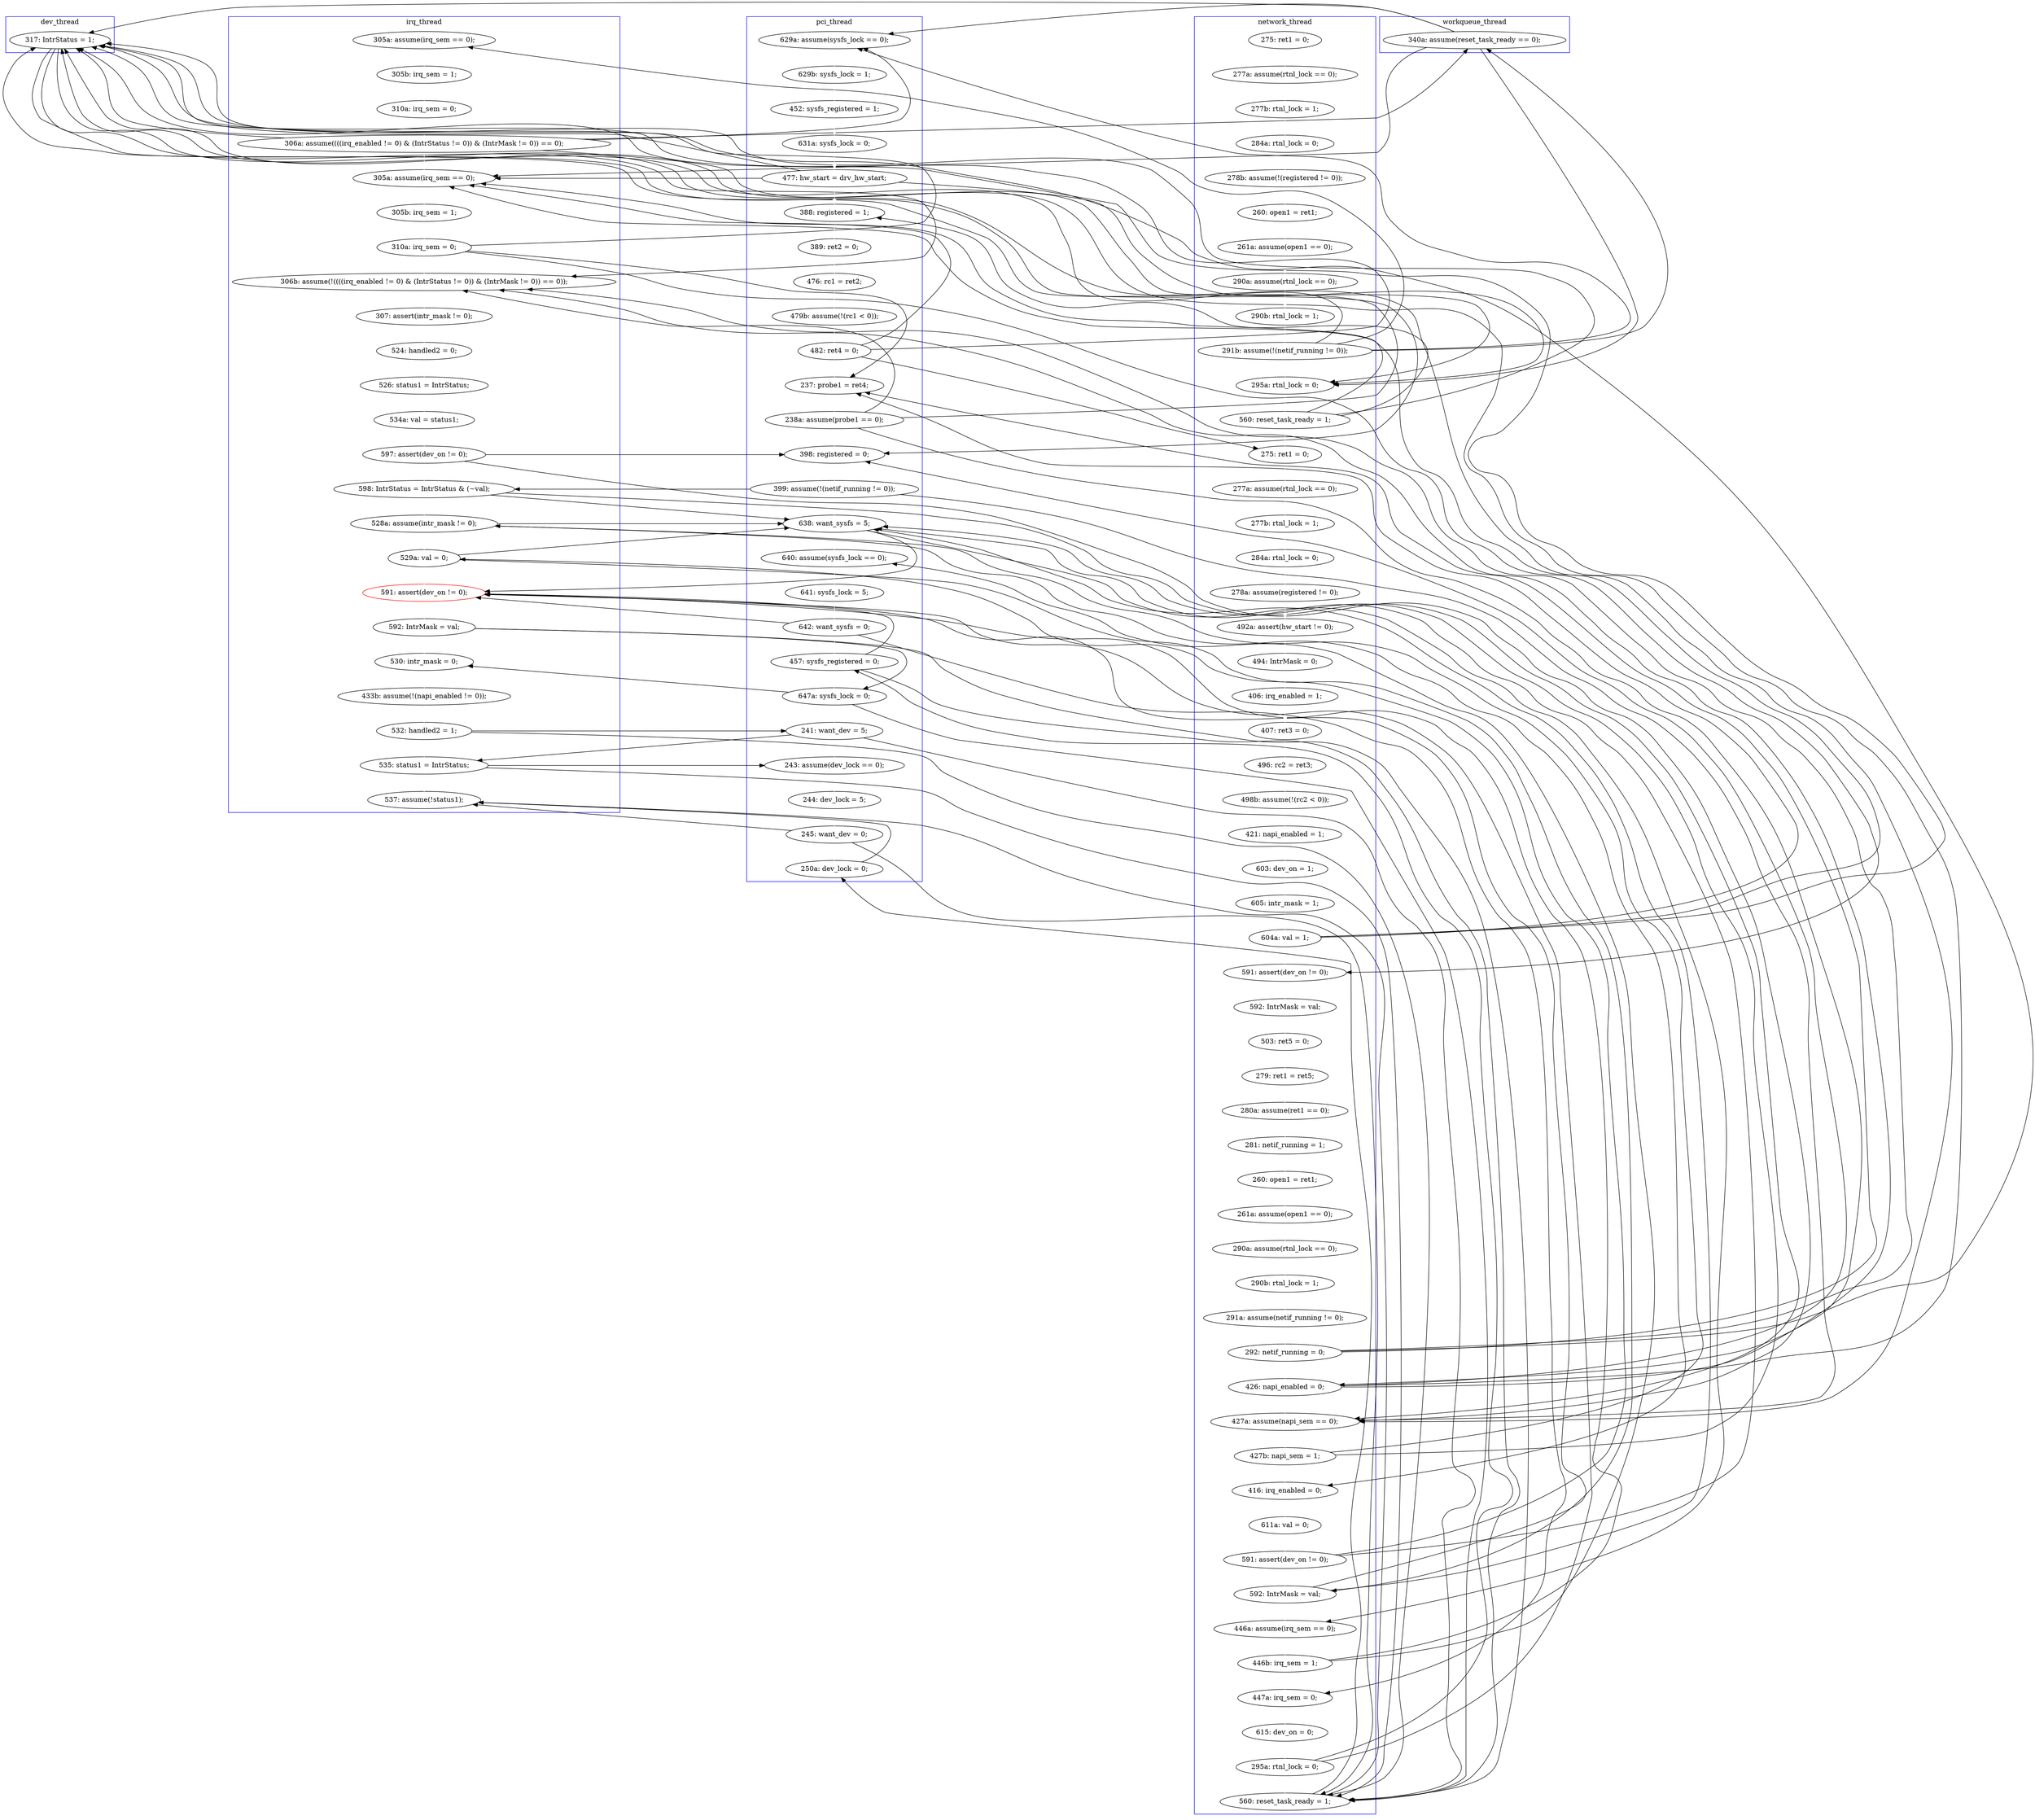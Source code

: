 digraph Counterexample {
	29 -> 31 [color = white, style = solid]
	165 -> 170 [color = black, style = solid, constraint = false]
	61 -> 132 [color = black, style = solid, constraint = false]
	188 -> 190 [color = white, style = solid]
	46 -> 61 [color = black, style = solid, constraint = false]
	169 -> 172 [color = black, style = solid, constraint = false]
	51 -> 53 [color = white, style = solid]
	131 -> 132 [color = black, style = solid, constraint = false]
	187 -> 191 [color = white, style = solid]
	40 -> 43 [color = white, style = solid]
	99 -> 101 [color = black, style = solid, constraint = false]
	243 -> 246 [color = white, style = solid]
	261 -> 262 [color = white, style = solid]
	122 -> 125 [color = white, style = solid]
	134 -> 170 [color = black, style = solid, constraint = false]
	150 -> 153 [color = white, style = solid]
	133 -> 134 [color = white, style = solid]
	78 -> 93 [color = white, style = solid]
	68 -> 69 [color = white, style = solid]
	187 -> 188 [color = black, style = solid, constraint = false]
	211 -> 223 [color = black, style = solid, constraint = false]
	228 -> 242 [color = black, style = solid, constraint = false]
	134 -> 137 [color = black, style = solid, constraint = false]
	231 -> 235 [color = white, style = solid]
	179 -> 181 [color = white, style = solid]
	61 -> 68 [color = black, style = solid, constraint = false]
	199 -> 201 [color = black, style = solid, constraint = false]
	148 -> 149 [color = white, style = solid]
	160 -> 169 [color = white, style = solid]
	61 -> 170 [color = black, style = solid, constraint = false]
	88 -> 132 [color = black, style = solid, constraint = false]
	26 -> 27 [color = white, style = solid]
	53 -> 61 [color = black, style = solid, constraint = false]
	223 -> 242 [color = black, style = solid, constraint = false]
	98 -> 99 [color = white, style = solid]
	53 -> 132 [color = white, style = solid]
	255 -> 260 [color = white, style = solid]
	157 -> 159 [color = white, style = solid]
	207 -> 223 [color = black, style = solid, constraint = false]
	118 -> 119 [color = white, style = solid]
	239 -> 264 [color = black, style = solid, constraint = false]
	79 -> 88 [color = white, style = solid]
	138 -> 142 [color = white, style = solid]
	251 -> 253 [color = white, style = solid]
	160 -> 172 [color = black, style = solid, constraint = false]
	78 -> 132 [color = black, style = solid, constraint = false]
	46 -> 170 [color = black, style = solid, constraint = false]
	258 -> 260 [color = black, style = solid, constraint = false]
	37 -> 40 [color = white, style = solid]
	94 -> 95 [color = white, style = solid]
	169 -> 170 [color = black, style = solid, constraint = false]
	208 -> 223 [color = black, style = solid, constraint = false]
	244 -> 246 [color = black, style = solid, constraint = false]
	228 -> 229 [color = black, style = solid, constraint = false]
	88 -> 101 [color = white, style = solid]
	253 -> 255 [color = black, style = solid, constraint = false]
	265 -> 281 [color = black, style = solid, constraint = false]
	101 -> 102 [color = white, style = solid]
	53 -> 79 [color = black, style = solid, constraint = false]
	225 -> 226 [color = black, style = solid, constraint = false]
	195 -> 201 [color = white, style = solid]
	112 -> 117 [color = white, style = solid]
	117 -> 118 [color = white, style = solid]
	53 -> 68 [color = black, style = solid, constraint = false]
	149 -> 150 [color = white, style = solid]
	165 -> 188 [color = white, style = solid]
	224 -> 225 [color = white, style = solid]
	106 -> 111 [color = white, style = solid]
	244 -> 255 [color = white, style = solid]
	255 -> 258 [color = black, style = solid, constraint = false]
	119 -> 122 [color = white, style = solid]
	160 -> 170 [color = black, style = solid, constraint = false]
	99 -> 132 [color = black, style = solid, constraint = false]
	258 -> 281 [color = white, style = solid]
	76 -> 78 [color = white, style = solid]
	235 -> 239 [color = black, style = solid, constraint = false]
	165 -> 172 [color = black, style = solid, constraint = false]
	201 -> 205 [color = white, style = solid]
	239 -> 242 [color = black, style = solid, constraint = false]
	88 -> 170 [color = black, style = solid, constraint = false]
	225 -> 242 [color = black, style = solid, constraint = false]
	242 -> 243 [color = white, style = solid]
	46 -> 68 [color = black, style = solid, constraint = false]
	99 -> 170 [color = black, style = solid, constraint = false]
	153 -> 156 [color = white, style = solid]
	262 -> 264 [color = black, style = solid, constraint = false]
	95 -> 98 [color = white, style = solid]
	78 -> 170 [color = black, style = solid, constraint = false]
	228 -> 239 [color = white, style = solid]
	187 -> 194 [color = black, style = solid, constraint = false]
	170 -> 172 [color = black, style = solid, constraint = false]
	190 -> 194 [color = black, style = solid, constraint = false]
	262 -> 281 [color = black, style = solid, constraint = false]
	46 -> 79 [color = white, style = solid]
	199 -> 223 [color = black, style = solid, constraint = false]
	111 -> 112 [color = white, style = solid]
	258 -> 264 [color = black, style = solid, constraint = false]
	253 -> 264 [color = black, style = solid, constraint = false]
	99 -> 162 [color = white, style = solid]
	172 -> 173 [color = white, style = solid]
	159 -> 160 [color = white, style = solid]
	178 -> 179 [color = white, style = solid]
	50 -> 51 [color = white, style = solid]
	103 -> 104 [color = white, style = solid]
	46 -> 49 [color = black, style = solid, constraint = false]
	74 -> 76 [color = white, style = solid]
	28 -> 29 [color = white, style = solid]
	53 -> 170 [color = black, style = solid, constraint = false]
	131 -> 170 [color = black, style = solid, constraint = false]
	181 -> 187 [color = white, style = solid]
	260 -> 261 [color = white, style = solid]
	43 -> 44 [color = white, style = solid]
	229 -> 231 [color = white, style = solid]
	255 -> 264 [color = black, style = solid, constraint = false]
	131 -> 162 [color = black, style = solid, constraint = false]
	235 -> 264 [color = white, style = solid]
	93 -> 94 [color = white, style = solid]
	27 -> 28 [color = white, style = solid]
	130 -> 131 [color = white, style = solid]
	173 -> 178 [color = white, style = solid]
	264 -> 281 [color = black, style = solid, constraint = false]
	205 -> 207 [color = white, style = solid]
	69 -> 74 [color = white, style = solid]
	208 -> 211 [color = black, style = solid, constraint = false]
	195 -> 223 [color = black, style = solid, constraint = false]
	88 -> 93 [color = black, style = solid, constraint = false]
	61 -> 79 [color = black, style = solid, constraint = false]
	125 -> 129 [color = white, style = solid]
	194 -> 195 [color = white, style = solid]
	264 -> 265 [color = black, style = solid, constraint = false]
	223 -> 224 [color = black, style = solid, constraint = false]
	156 -> 157 [color = white, style = solid]
	235 -> 242 [color = black, style = solid, constraint = false]
	243 -> 264 [color = black, style = solid, constraint = false]
	191 -> 194 [color = black, style = solid, constraint = false]
	134 -> 172 [color = white, style = solid]
	211 -> 242 [color = black, style = solid, constraint = false]
	199 -> 208 [color = white, style = solid]
	169 -> 194 [color = white, style = solid]
	132 -> 133 [color = white, style = solid]
	208 -> 242 [color = white, style = solid]
	137 -> 138 [color = white, style = solid]
	142 -> 145 [color = white, style = solid]
	225 -> 229 [color = white, style = solid]
	160 -> 162 [color = black, style = solid, constraint = false]
	169 -> 188 [color = black, style = solid, constraint = false]
	190 -> 223 [color = white, style = solid]
	78 -> 79 [color = black, style = solid, constraint = false]
	239 -> 244 [color = white, style = solid]
	195 -> 199 [color = black, style = solid, constraint = false]
	170 -> 188 [color = black, style = solid, constraint = false]
	145 -> 148 [color = white, style = solid]
	162 -> 165 [color = white, style = solid]
	31 -> 37 [color = white, style = solid]
	104 -> 106 [color = white, style = solid]
	223 -> 226 [color = white, style = solid]
	129 -> 130 [color = white, style = solid]
	207 -> 211 [color = white, style = solid]
	165 -> 169 [color = black, style = solid, constraint = false]
	244 -> 264 [color = black, style = solid, constraint = false]
	190 -> 191 [color = black, style = solid, constraint = false]
	191 -> 223 [color = black, style = solid, constraint = false]
	246 -> 251 [color = white, style = solid]
	102 -> 103 [color = white, style = solid]
	44 -> 46 [color = white, style = solid]
	253 -> 258 [color = white, style = solid]
	191 -> 199 [color = white, style = solid]
	207 -> 208 [color = black, style = solid, constraint = false]
	131 -> 137 [color = white, style = solid]
	262 -> 265 [color = white, style = solid]
	226 -> 227 [color = white, style = solid]
	227 -> 228 [color = white, style = solid]
	211 -> 224 [color = white, style = solid]
	134 -> 162 [color = black, style = solid, constraint = false]
	243 -> 244 [color = black, style = solid, constraint = false]
	170 -> 194 [color = black, style = solid, constraint = false]
	49 -> 50 [color = white, style = solid]
	subgraph cluster7 {
		label = dev_thread
		color = blue
		170  [label = "317: IntrStatus = 1;"]
	}
	subgraph cluster5 {
		label = workqueue_thread
		color = blue
		61  [label = "340a: assume(reset_task_ready == 0);"]
	}
	subgraph cluster2 {
		label = network_thread
		color = blue
		118  [label = "407: ret3 = 0;"]
		112  [label = "494: IntrMask = 0;"]
		29  [label = "284a: rtnl_lock = 0;"]
		111  [label = "492a: assert(hw_start != 0);"]
		201  [label = "416: irq_enabled = 0;"]
		40  [label = "261a: assume(open1 == 0);"]
		106  [label = "278a: assume(registered != 0);"]
		131  [label = "604a: val = 1;"]
		264  [label = "560: reset_task_ready = 1;"]
		157  [label = "290b: rtnl_lock = 1;"]
		104  [label = "284a: rtnl_lock = 0;"]
		28  [label = "277b: rtnl_lock = 1;"]
		224  [label = "446a: assume(irq_sem == 0);"]
		130  [label = "605: intr_mask = 1;"]
		231  [label = "615: dev_on = 0;"]
		101  [label = "275: ret1 = 0;"]
		103  [label = "277b: rtnl_lock = 1;"]
		149  [label = "281: netif_running = 1;"]
		145  [label = "279: ret1 = ret5;"]
		211  [label = "592: IntrMask = val;"]
		129  [label = "603: dev_on = 1;"]
		235  [label = "295a: rtnl_lock = 0;"]
		159  [label = "291a: assume(netif_running != 0);"]
		148  [label = "280a: assume(ret1 == 0);"]
		102  [label = "277a: assume(rtnl_lock == 0);"]
		205  [label = "611a: val = 0;"]
		43  [label = "290a: assume(rtnl_lock == 0);"]
		37  [label = "260: open1 = ret1;"]
		169  [label = "426: napi_enabled = 0;"]
		79  [label = "295a: rtnl_lock = 0;"]
		122  [label = "498b: assume(!(rc2 < 0));"]
		117  [label = "406: irq_enabled = 1;"]
		138  [label = "592: IntrMask = val;"]
		207  [label = "591: assert(dev_on != 0);"]
		142  [label = "503: ret5 = 0;"]
		119  [label = "496: rc2 = ret3;"]
		137  [label = "591: assert(dev_on != 0);"]
		153  [label = "261a: assume(open1 == 0);"]
		195  [label = "427b: napi_sem = 1;"]
		225  [label = "446b: irq_sem = 1;"]
		31  [label = "278b: assume(!(registered != 0));"]
		44  [label = "290b: rtnl_lock = 1;"]
		88  [label = "560: reset_task_ready = 1;"]
		26  [label = "275: ret1 = 0;"]
		150  [label = "260: open1 = ret1;"]
		194  [label = "427a: assume(napi_sem == 0);"]
		27  [label = "277a: assume(rtnl_lock == 0);"]
		160  [label = "292: netif_running = 0;"]
		125  [label = "421: napi_enabled = 1;"]
		46  [label = "291b: assume(!(netif_running != 0));"]
		229  [label = "447a: irq_sem = 0;"]
		156  [label = "290a: assume(rtnl_lock == 0);"]
	}
	subgraph cluster3 {
		label = irq_thread
		color = blue
		258  [label = "535: status1 = IntrStatus;"]
		243  [label = "592: IntrMask = val;"]
		242  [label = "591: assert(dev_on != 0);", color = red]
		132  [label = "305a: assume(irq_sem == 0);"]
		53  [label = "306a: assume((((irq_enabled != 0) & (IntrStatus != 0)) & (IntrMask != 0)) == 0);"]
		199  [label = "528a: assume(intr_mask != 0);"]
		246  [label = "530: intr_mask = 0;"]
		49  [label = "305a: assume(irq_sem == 0);"]
		133  [label = "305b: irq_sem = 1;"]
		173  [label = "307: assert(intr_mask != 0);"]
		187  [label = "597: assert(dev_on != 0);"]
		172  [label = "306b: assume(!((((irq_enabled != 0) & (IntrStatus != 0)) & (IntrMask != 0)) == 0));"]
		281  [label = "537: assume(!status1);"]
		179  [label = "526: status1 = IntrStatus;"]
		251  [label = "433b: assume(!(napi_enabled != 0));"]
		50  [label = "305b: irq_sem = 1;"]
		208  [label = "529a: val = 0;"]
		51  [label = "310a: irq_sem = 0;"]
		181  [label = "534a: val = status1;"]
		178  [label = "524: handled2 = 0;"]
		191  [label = "598: IntrStatus = IntrStatus & (~val);"]
		253  [label = "532: handled2 = 1;"]
		134  [label = "310a: irq_sem = 0;"]
	}
	subgraph cluster1 {
		label = pci_thread
		color = blue
		93  [label = "388: registered = 1;"]
		228  [label = "642: want_sysfs = 0;"]
		265  [label = "250a: dev_lock = 0;"]
		244  [label = "647a: sysfs_lock = 0;"]
		98  [label = "479b: assume(!(rc1 < 0));"]
		95  [label = "476: rc1 = ret2;"]
		78  [label = "477: hw_start = drv_hw_start;"]
		76  [label = "631a: sysfs_lock = 0;"]
		223  [label = "638: want_sysfs = 5;"]
		226  [label = "640: assume(sysfs_lock == 0);"]
		261  [label = "244: dev_lock = 5;"]
		255  [label = "241: want_dev = 5;"]
		162  [label = "237: probe1 = ret4;"]
		190  [label = "399: assume(!(netif_running != 0));"]
		68  [label = "629a: assume(sysfs_lock == 0);"]
		262  [label = "245: want_dev = 0;"]
		74  [label = "452: sysfs_registered = 1;"]
		188  [label = "398: registered = 0;"]
		99  [label = "482: ret4 = 0;"]
		260  [label = "243: assume(dev_lock == 0);"]
		239  [label = "457: sysfs_registered = 0;"]
		227  [label = "641: sysfs_lock = 5;"]
		94  [label = "389: ret2 = 0;"]
		165  [label = "238a: assume(probe1 == 0);"]
		69  [label = "629b: sysfs_lock = 1;"]
	}
}